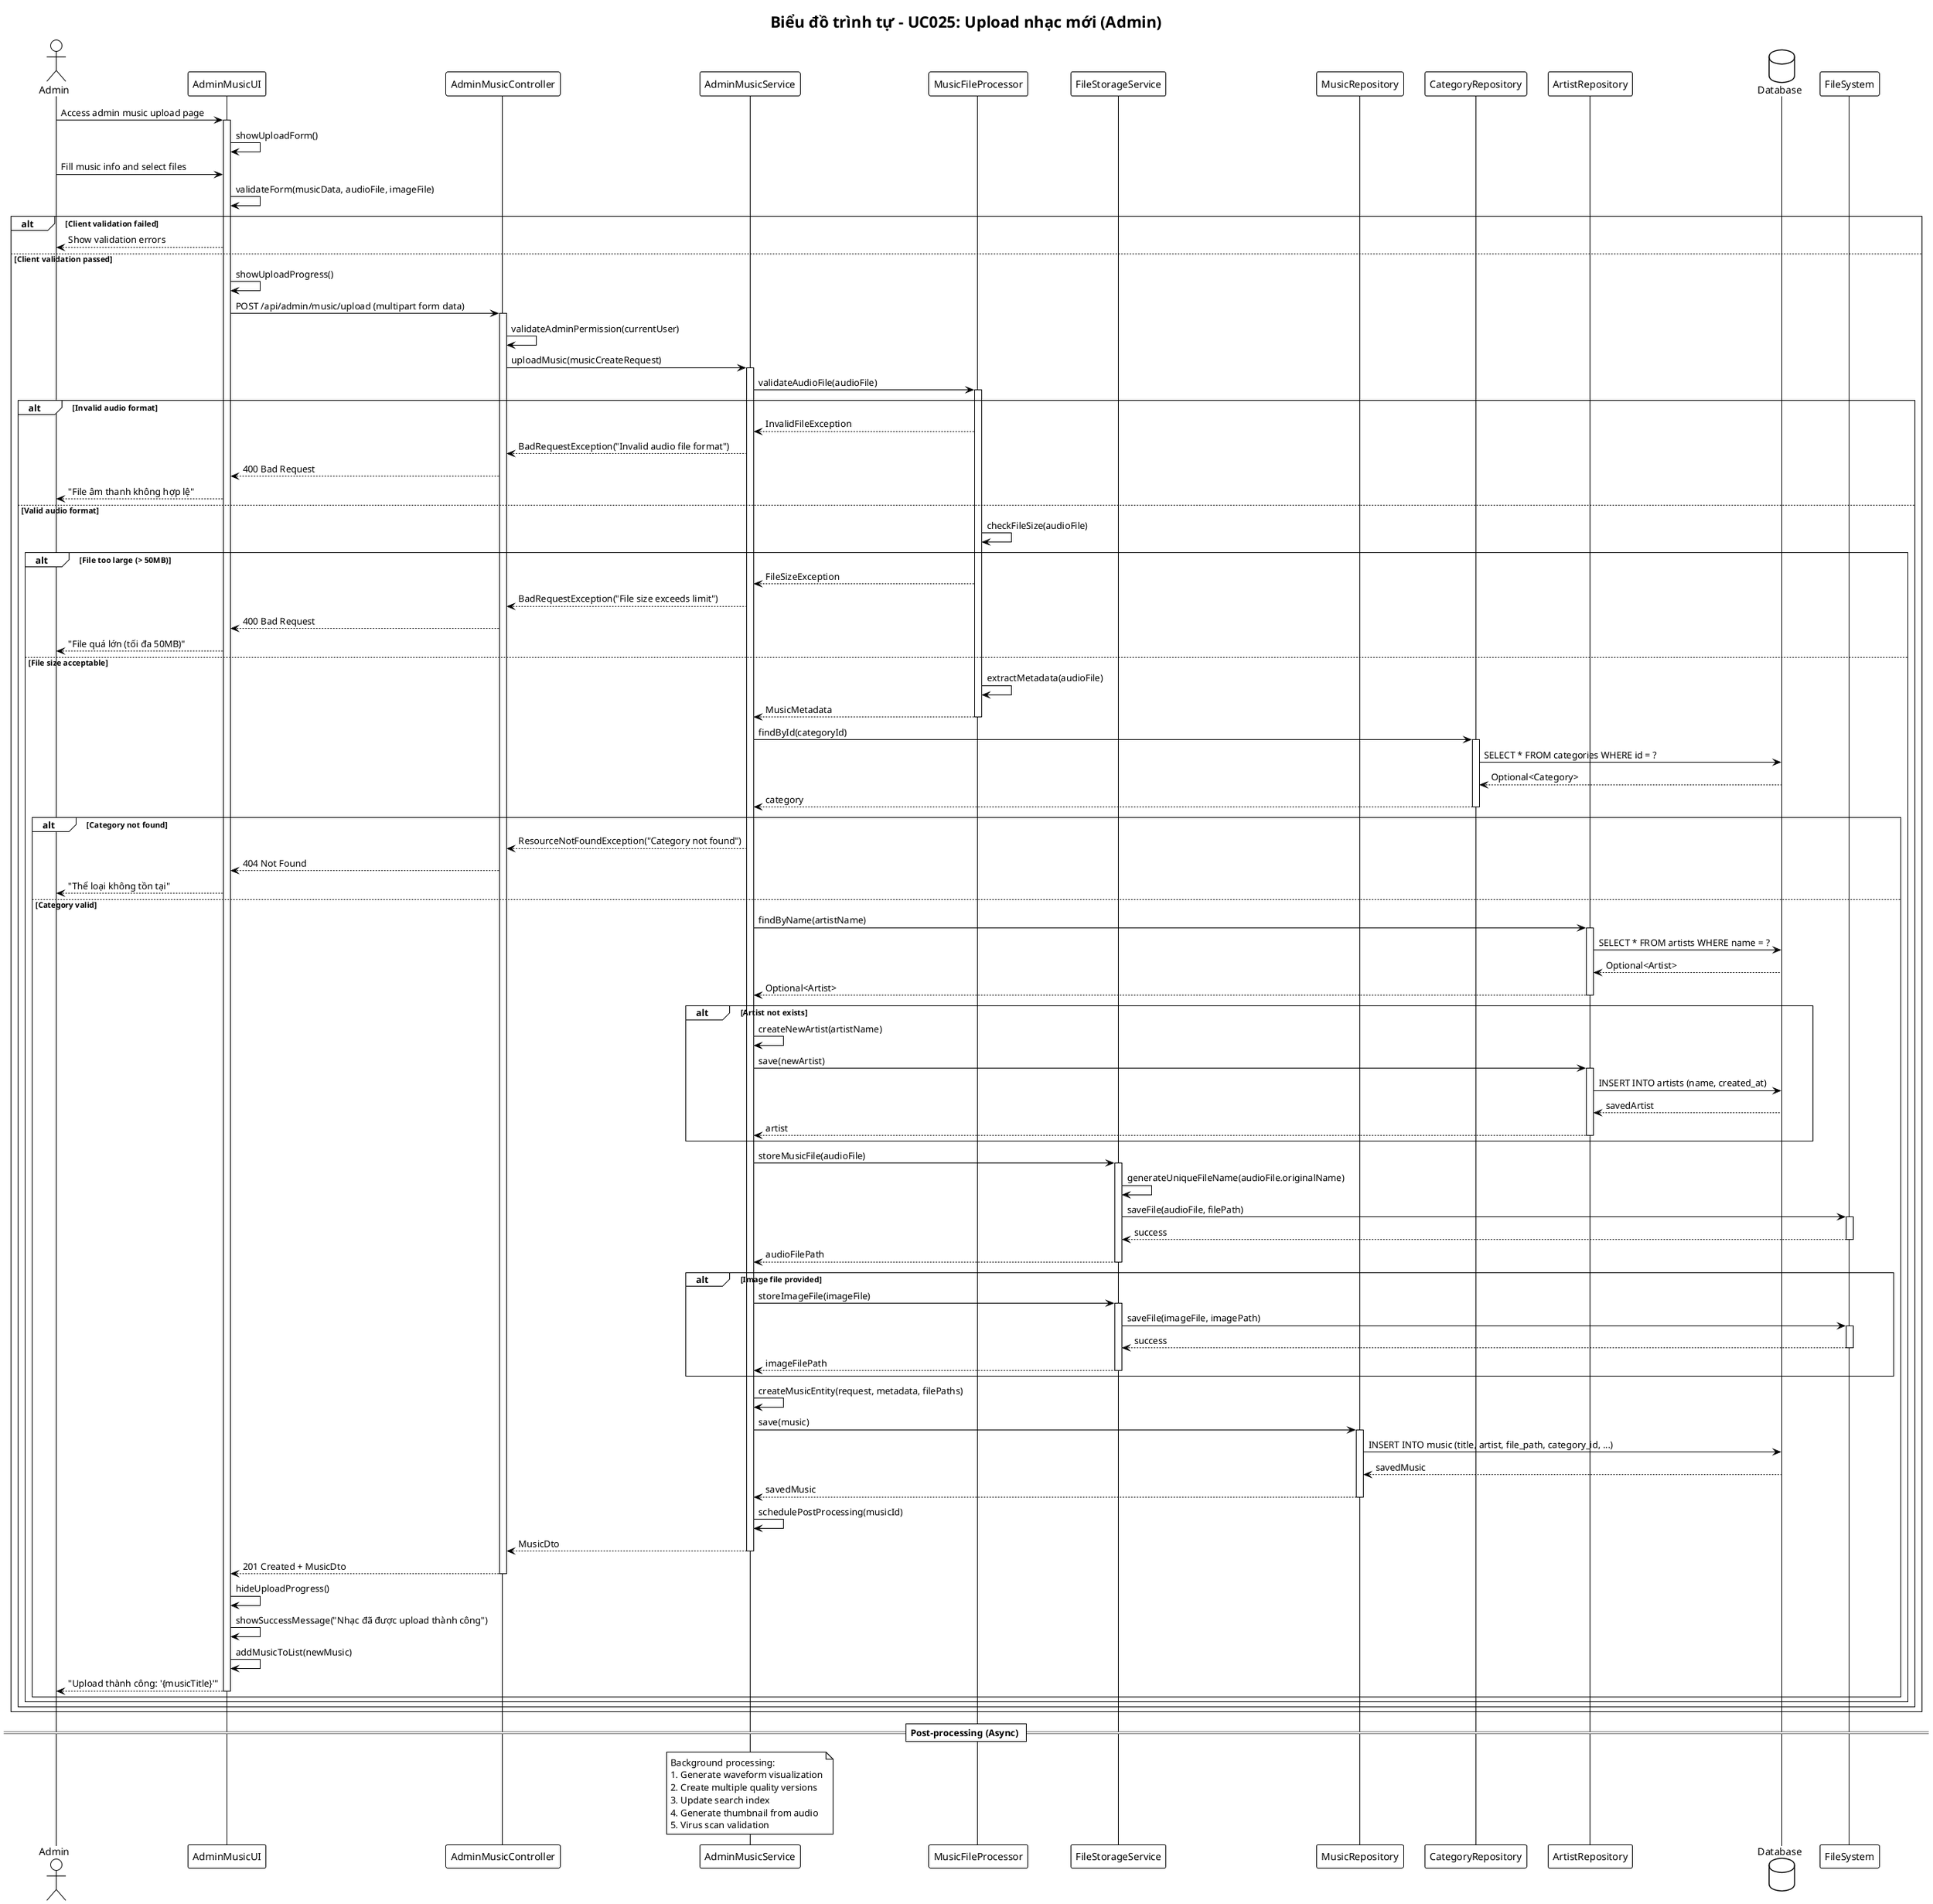 @startuml UC025-Sequence-Diagram-Upload-Nhac-Moi
!theme plain

title Biểu đồ trình tự - UC025: Upload nhạc mới (Admin)

actor Admin
participant "AdminMusicUI" as UI
participant "AdminMusicController" as Controller
participant "AdminMusicService" as AdminService
participant "MusicFileProcessor" as FileProcessor
participant "FileStorageService" as FileService
participant "MusicRepository" as MusicRepo
participant "CategoryRepository" as CategoryRepo
participant "ArtistRepository" as ArtistRepo
database "Database" as DB
participant "FileSystem" as FS

Admin -> UI: Access admin music upload page
activate UI

UI -> UI: showUploadForm()
Admin -> UI: Fill music info and select files
UI -> UI: validateForm(musicData, audioFile, imageFile)

alt Client validation failed
    UI --> Admin: Show validation errors
else Client validation passed
    UI -> UI: showUploadProgress()
    UI -> Controller: POST /api/admin/music/upload (multipart form data)
    activate Controller

    Controller -> Controller: validateAdminPermission(currentUser)
    Controller -> AdminService: uploadMusic(musicCreateRequest)
    activate AdminService

    ' Validate audio file
    AdminService -> FileProcessor: validateAudioFile(audioFile)
    activate FileProcessor

    alt Invalid audio format
        FileProcessor --> AdminService: InvalidFileException
        AdminService --> Controller: BadRequestException("Invalid audio file format")
        Controller --> UI: 400 Bad Request
        UI --> Admin: "File âm thanh không hợp lệ"
    else Valid audio format
        FileProcessor -> FileProcessor: checkFileSize(audioFile)

        alt File too large (> 50MB)
            FileProcessor --> AdminService: FileSizeException
            AdminService --> Controller: BadRequestException("File size exceeds limit")
            Controller --> UI: 400 Bad Request
            UI --> Admin: "File quá lớn (tối đa 50MB)"
        else File size acceptable
            ' Extract metadata
            FileProcessor -> FileProcessor: extractMetadata(audioFile)
            FileProcessor --> AdminService: MusicMetadata
            deactivate FileProcessor

            ' Validate category
            AdminService -> CategoryRepo: findById(categoryId)
            activate CategoryRepo
            CategoryRepo -> DB: SELECT * FROM categories WHERE id = ?
            DB --> CategoryRepo: Optional<Category>
            CategoryRepo --> AdminService: category
            deactivate CategoryRepo

            alt Category not found
                AdminService --> Controller: ResourceNotFoundException("Category not found")
                Controller --> UI: 404 Not Found
                UI --> Admin: "Thể loại không tồn tại"
            else Category valid
                ' Process artist
                AdminService -> ArtistRepo: findByName(artistName)
                activate ArtistRepo
                ArtistRepo -> DB: SELECT * FROM artists WHERE name = ?
                DB --> ArtistRepo: Optional<Artist>
                ArtistRepo --> AdminService: Optional<Artist>
                deactivate ArtistRepo

                alt Artist not exists
                    AdminService -> AdminService: createNewArtist(artistName)
                    AdminService -> ArtistRepo: save(newArtist)
                    activate ArtistRepo
                    ArtistRepo -> DB: INSERT INTO artists (name, created_at)
                    DB --> ArtistRepo: savedArtist
                    ArtistRepo --> AdminService: artist
                    deactivate ArtistRepo
                end

                ' Store audio file
                AdminService -> FileService: storeMusicFile(audioFile)
                activate FileService
                FileService -> FileService: generateUniqueFileName(audioFile.originalName)
                FileService -> FS: saveFile(audioFile, filePath)
                activate FS
                FS --> FileService: success
                deactivate FS
                FileService --> AdminService: audioFilePath
                deactivate FileService

                ' Store image file (if provided)
                alt Image file provided
                    AdminService -> FileService: storeImageFile(imageFile)
                    activate FileService
                    FileService -> FS: saveFile(imageFile, imagePath)
                    activate FS
                    FS --> FileService: success
                    deactivate FS
                    FileService --> AdminService: imageFilePath
                    deactivate FileService
                end

                ' Create music entity
                AdminService -> AdminService: createMusicEntity(request, metadata, filePaths)

                ' Save to database
                AdminService -> MusicRepo: save(music)
                activate MusicRepo
                MusicRepo -> DB: INSERT INTO music (title, artist, file_path, category_id, ...)
                DB --> MusicRepo: savedMusic
                MusicRepo --> AdminService: savedMusic
                deactivate MusicRepo

                ' Generate additional processing (async)
                AdminService -> AdminService: schedulePostProcessing(musicId)

                AdminService --> Controller: MusicDto
                deactivate AdminService

                Controller --> UI: 201 Created + MusicDto
                deactivate Controller

                UI -> UI: hideUploadProgress()
                UI -> UI: showSuccessMessage("Nhạc đã được upload thành công")
                UI -> UI: addMusicToList(newMusic)
                UI --> Admin: "Upload thành công: '{musicTitle}'"
                deactivate UI
            end
        end
    end
end

== Post-processing (Async) ==

note over AdminService
  Background processing:
  1. Generate waveform visualization
  2. Create multiple quality versions
  3. Update search index
  4. Generate thumbnail from audio
  5. Virus scan validation
end note

@enduml
